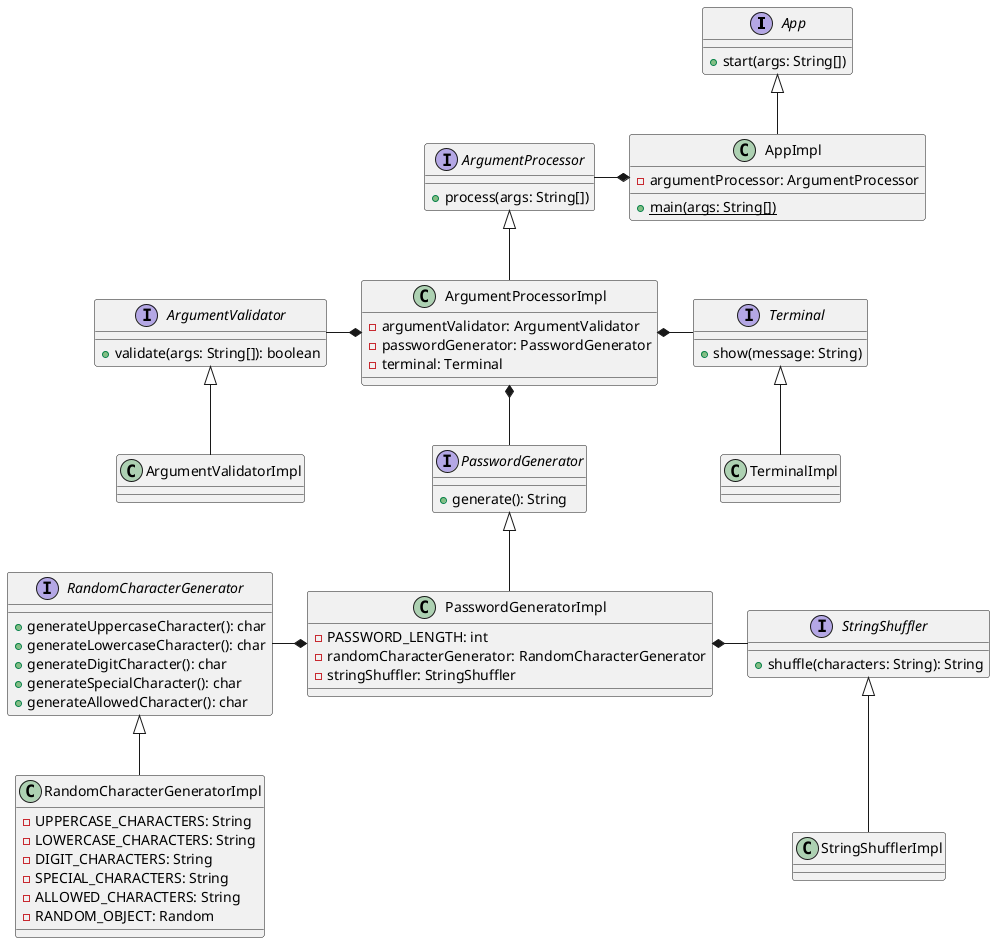 @startuml Class
interface App {
    + start(args: String[])
}

class AppImpl {
    - argumentProcessor: ArgumentProcessor
    + {static} main(args: String[])
}

interface ArgumentValidator {
    + validate(args: String[]): boolean
}

class ArgumentValidatorImpl {
}

interface ArgumentProcessor {
    + process(args: String[])
}

class ArgumentProcessorImpl {
    - argumentValidator: ArgumentValidator
    - passwordGenerator: PasswordGenerator
    - terminal: Terminal
}

interface Terminal {
    + show(message: String)
}

class TerminalImpl {
}

interface PasswordGenerator {
    + generate(): String
}

class PasswordGeneratorImpl {
    - PASSWORD_LENGTH: int
    - randomCharacterGenerator: RandomCharacterGenerator
    - stringShuffler: StringShuffler
}

interface RandomCharacterGenerator {
    + generateUppercaseCharacter(): char
    + generateLowercaseCharacter(): char
    + generateDigitCharacter(): char
    + generateSpecialCharacter(): char
    + generateAllowedCharacter(): char
}

class RandomCharacterGeneratorImpl {
    - UPPERCASE_CHARACTERS: String
    - LOWERCASE_CHARACTERS: String
    - DIGIT_CHARACTERS: String
    - SPECIAL_CHARACTERS: String
    - ALLOWED_CHARACTERS: String
    - RANDOM_OBJECT: Random
}

interface StringShuffler {
    + shuffle(characters: String): String
}

class StringShufflerImpl {
}

ArgumentValidator <|-- ArgumentValidatorImpl
ArgumentProcessor <|-- ArgumentProcessorImpl
Terminal <|-- TerminalImpl
PasswordGenerator <|-- PasswordGeneratorImpl
RandomCharacterGenerator <|-- RandomCharacterGeneratorImpl
StringShuffler <|-- StringShufflerImpl
App <|-- AppImpl

AppImpl *--l ArgumentProcessor

ArgumentProcessorImpl *--l ArgumentValidator
ArgumentProcessorImpl *--d PasswordGenerator
ArgumentProcessorImpl *--r Terminal

PasswordGeneratorImpl *--l RandomCharacterGenerator
PasswordGeneratorImpl *--r StringShuffler
@enduml